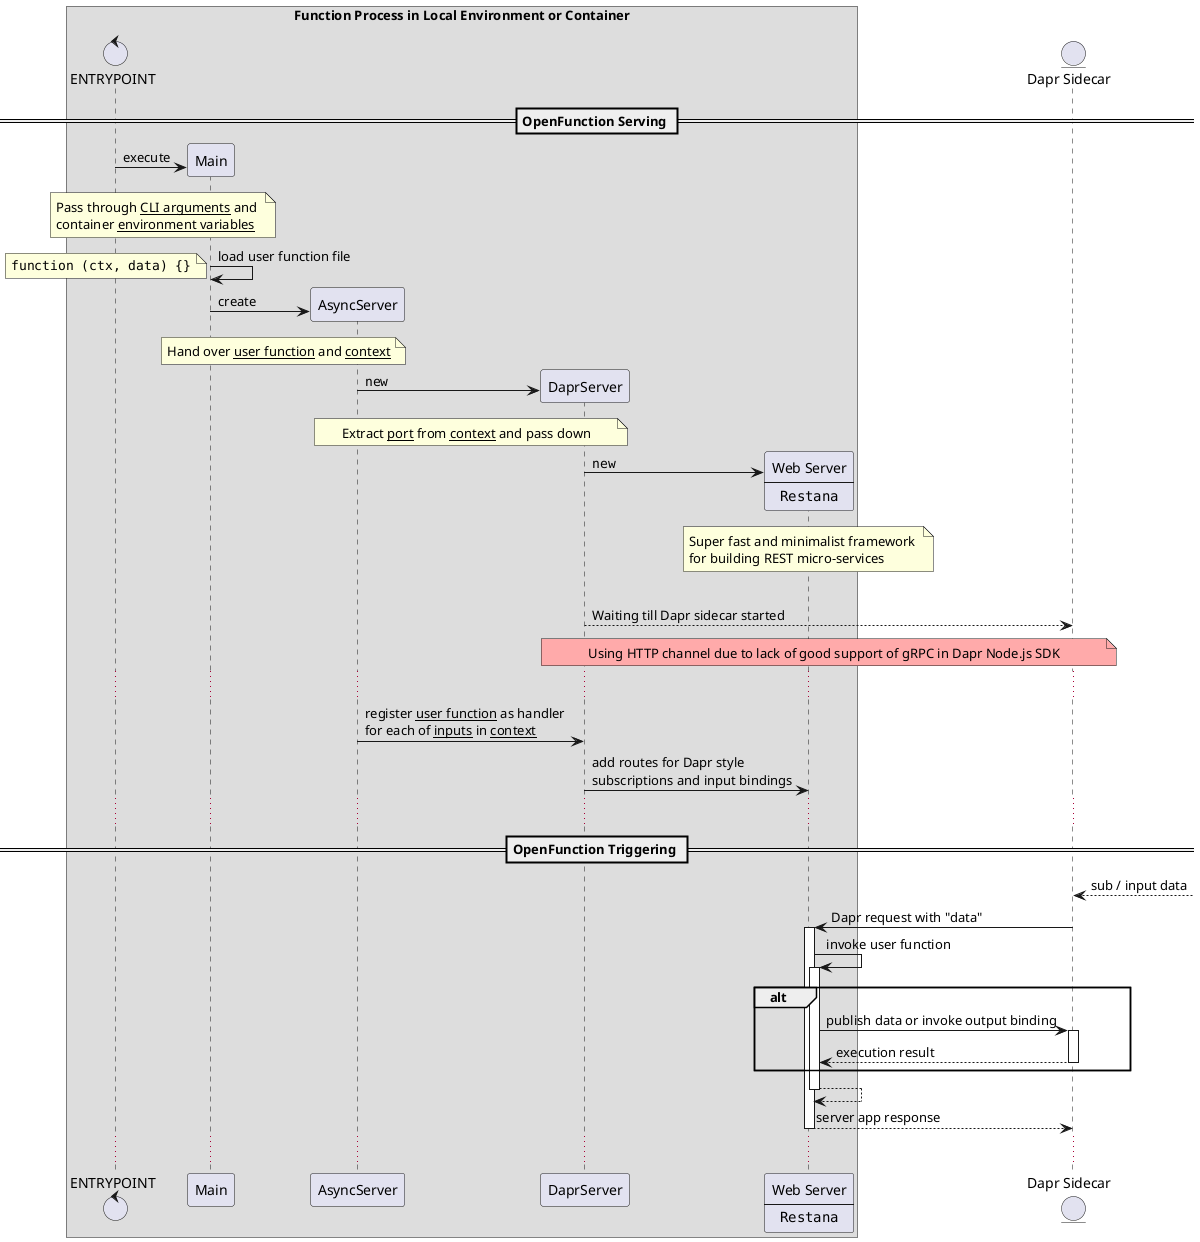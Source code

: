@startuml Async Server

box Function Process in Local Environment or Container
control ENTRYPOINT
participant Main
participant AsyncServer
participant DaprServer
participant Restana [
  Web Server
  ----
  ""Restana""
]
end box

entity "Dapr Sidecar " as DaprSidecar

== OpenFunction Serving ==

ENTRYPOINT -> Main ** : execute
note over ENTRYPOINT, Main: Pass through __CLI arguments__ and \ncontainer __environment variables__

Main -> Main : load user function file
note left: ""function (ctx, data) {}""

Main -> AsyncServer ** : create
note over Main, AsyncServer: Hand over __user function__ and __context__

AsyncServer -> DaprServer ** : ""new""
note over AsyncServer, DaprServer: Extract __port__ from __context__ and pass down

DaprServer -> Restana ** : ""new""
note over Restana: Super fast and minimalist framework \nfor building REST micro-services
|||
DaprServer --> DaprSidecar : Waiting till Dapr sidecar started
note over DaprServer, DaprSidecar #FFAAAA: Using HTTP channel due to lack of good support of gRPC in Dapr Node.js SDK
...
AsyncServer -> DaprServer : register __user function__ as handler \nfor each of __inputs__ in __context__
DaprServer -> Restana : add routes for Dapr style \nsubscriptions and input bindings

...

== OpenFunction Triggering ==

DaprSidecar <--] : sub / input data

DaprSidecar -> Restana ++ : Dapr request with "data"

Restana -> Restana ++ : invoke user function

alt 
  Restana -> DaprSidecar ++ : publish data or invoke output binding
  DaprSidecar --> Restana -- : execution result
end

return

return server app response

...

@enduml